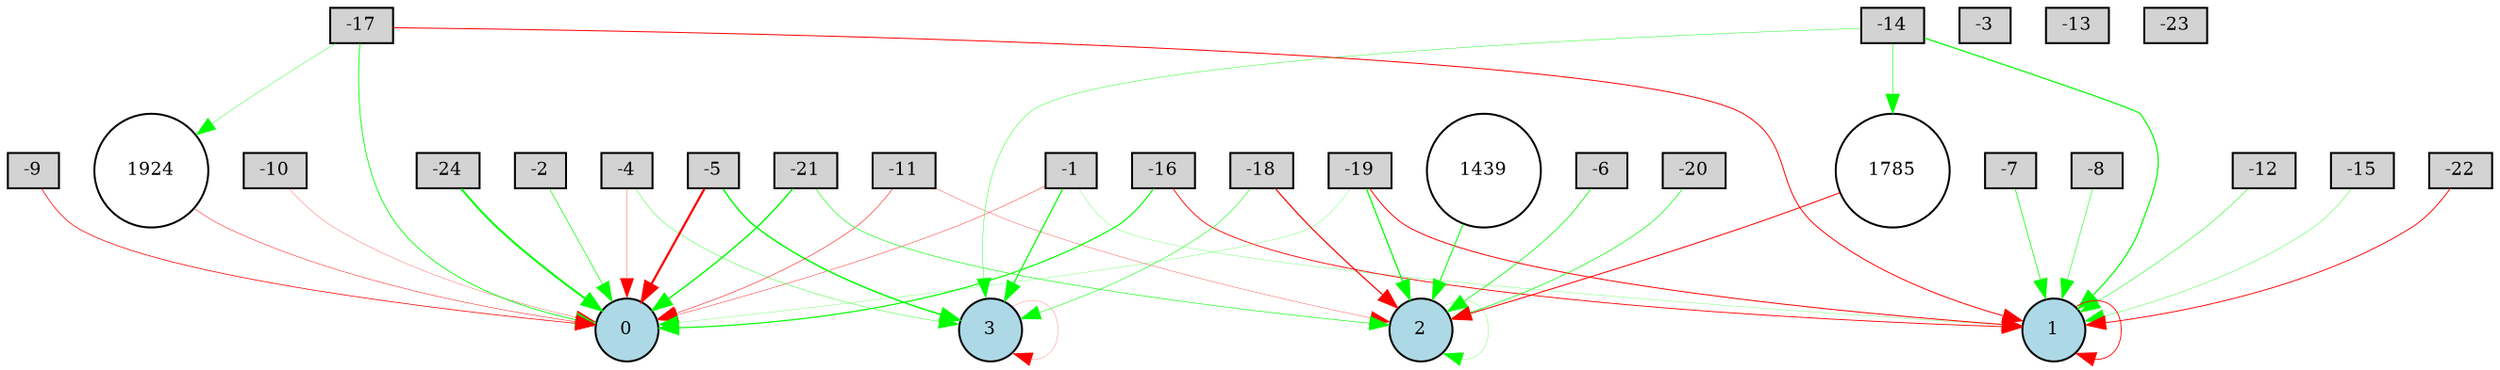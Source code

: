 digraph {
	node [fontsize=9 height=0.2 shape=circle width=0.2]
	-1 [fillcolor=lightgray shape=box style=filled]
	-2 [fillcolor=lightgray shape=box style=filled]
	-3 [fillcolor=lightgray shape=box style=filled]
	-4 [fillcolor=lightgray shape=box style=filled]
	-5 [fillcolor=lightgray shape=box style=filled]
	-6 [fillcolor=lightgray shape=box style=filled]
	-7 [fillcolor=lightgray shape=box style=filled]
	-8 [fillcolor=lightgray shape=box style=filled]
	-9 [fillcolor=lightgray shape=box style=filled]
	-10 [fillcolor=lightgray shape=box style=filled]
	-11 [fillcolor=lightgray shape=box style=filled]
	-12 [fillcolor=lightgray shape=box style=filled]
	-13 [fillcolor=lightgray shape=box style=filled]
	-14 [fillcolor=lightgray shape=box style=filled]
	-15 [fillcolor=lightgray shape=box style=filled]
	-16 [fillcolor=lightgray shape=box style=filled]
	-17 [fillcolor=lightgray shape=box style=filled]
	-18 [fillcolor=lightgray shape=box style=filled]
	-19 [fillcolor=lightgray shape=box style=filled]
	-20 [fillcolor=lightgray shape=box style=filled]
	-21 [fillcolor=lightgray shape=box style=filled]
	-22 [fillcolor=lightgray shape=box style=filled]
	-23 [fillcolor=lightgray shape=box style=filled]
	-24 [fillcolor=lightgray shape=box style=filled]
	0 [fillcolor=lightblue style=filled]
	1 [fillcolor=lightblue style=filled]
	2 [fillcolor=lightblue style=filled]
	3 [fillcolor=lightblue style=filled]
	1924 [fillcolor=white style=filled]
	1785 [fillcolor=white style=filled]
	1439 [fillcolor=white style=filled]
	-20 -> 2 [color=green penwidth=0.3538508423295129 style=solid]
	-1 -> 0 [color=red penwidth=0.20104720895967138 style=solid]
	-17 -> 0 [color=green penwidth=0.42264644767251647 style=solid]
	-18 -> 3 [color=green penwidth=0.27633670218595907 style=solid]
	-8 -> 1 [color=green penwidth=0.2663258339514487 style=solid]
	-6 -> 2 [color=green penwidth=0.39355843232606513 style=solid]
	1924 -> 0 [color=red penwidth=0.2316969682987704 style=solid]
	-2 -> 0 [color=green penwidth=0.3410803898884838 style=solid]
	-1 -> 1 [color=green penwidth=0.12887587465285333 style=solid]
	-19 -> 2 [color=green penwidth=0.6266574607521024 style=solid]
	3 -> 3 [color=red penwidth=0.10678599607490852 style=solid]
	-11 -> 0 [color=red penwidth=0.2641576067652879 style=solid]
	-12 -> 1 [color=green penwidth=0.25751887724699846 style=solid]
	-15 -> 1 [color=green penwidth=0.1851474400575795 style=solid]
	-4 -> 3 [color=green penwidth=0.19753627974508403 style=solid]
	-21 -> 0 [color=green penwidth=0.7246465482397706 style=solid]
	-16 -> 0 [color=green penwidth=0.589884043461913 style=solid]
	-22 -> 1 [color=red penwidth=0.45681713138765034 style=solid]
	-10 -> 0 [color=red penwidth=0.1398027408837083 style=solid]
	-17 -> 1924 [color=green penwidth=0.1950455922054407 style=solid]
	-18 -> 2 [color=red penwidth=0.6034604383728058 style=solid]
	1 -> 1 [color=red penwidth=0.4341475763313214 style=solid]
	-5 -> 0 [color=red penwidth=1.1250922075046257 style=solid]
	-19 -> 1 [color=red penwidth=0.4859447007994808 style=solid]
	-14 -> 3 [color=green penwidth=0.21070638860079532 style=solid]
	-16 -> 1 [color=red penwidth=0.43700333899553256 style=solid]
	-9 -> 0 [color=red penwidth=0.37367377015320813 style=solid]
	-4 -> 0 [color=red penwidth=0.14071681481589848 style=solid]
	1785 -> 2 [color=red penwidth=0.5055228980681491 style=solid]
	-5 -> 3 [color=green penwidth=0.7340073872490687 style=solid]
	-19 -> 0 [color=green penwidth=0.12476115929100803 style=solid]
	-14 -> 1785 [color=green penwidth=0.28596609845637055 style=solid]
	-1 -> 3 [color=green penwidth=0.6123639258940027 style=solid]
	-21 -> 2 [color=green penwidth=0.3081630434936168 style=solid]
	-24 -> 0 [color=green penwidth=1.0190172593465323 style=solid]
	-11 -> 2 [color=red penwidth=0.15508301399137012 style=solid]
	2 -> 2 [color=green penwidth=0.1324266227080534 style=solid]
	-17 -> 1 [color=red penwidth=0.4874983512643707 style=solid]
	-7 -> 1 [color=green penwidth=0.36909189634704886 style=solid]
	1439 -> 2 [color=green penwidth=0.509616020335824 style=solid]
	-14 -> 1 [color=green penwidth=0.6043191312648261 style=solid]
}
